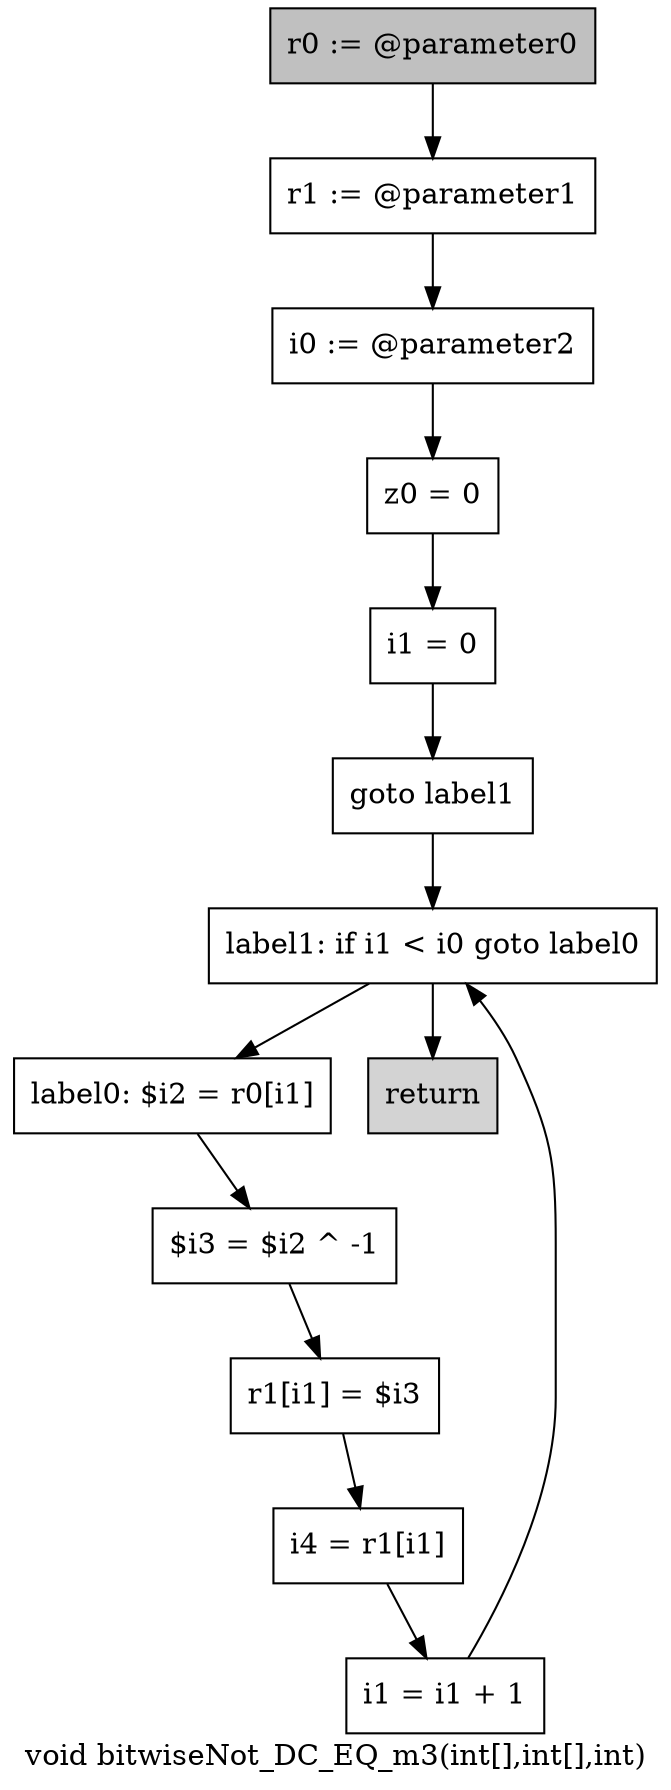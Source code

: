 digraph "void bitwiseNot_DC_EQ_m3(int[],int[],int)" {
    label="void bitwiseNot_DC_EQ_m3(int[],int[],int)";
    node [shape=box];
    "0" [style=filled,fillcolor=gray,label="r0 := @parameter0",];
    "1" [label="r1 := @parameter1",];
    "0"->"1";
    "2" [label="i0 := @parameter2",];
    "1"->"2";
    "3" [label="z0 = 0",];
    "2"->"3";
    "4" [label="i1 = 0",];
    "3"->"4";
    "5" [label="goto label1",];
    "4"->"5";
    "11" [label="label1: if i1 < i0 goto label0",];
    "5"->"11";
    "6" [label="label0: $i2 = r0[i1]",];
    "7" [label="$i3 = $i2 ^ -1",];
    "6"->"7";
    "8" [label="r1[i1] = $i3",];
    "7"->"8";
    "9" [label="i4 = r1[i1]",];
    "8"->"9";
    "10" [label="i1 = i1 + 1",];
    "9"->"10";
    "10"->"11";
    "11"->"6";
    "12" [style=filled,fillcolor=lightgray,label="return",];
    "11"->"12";
}
